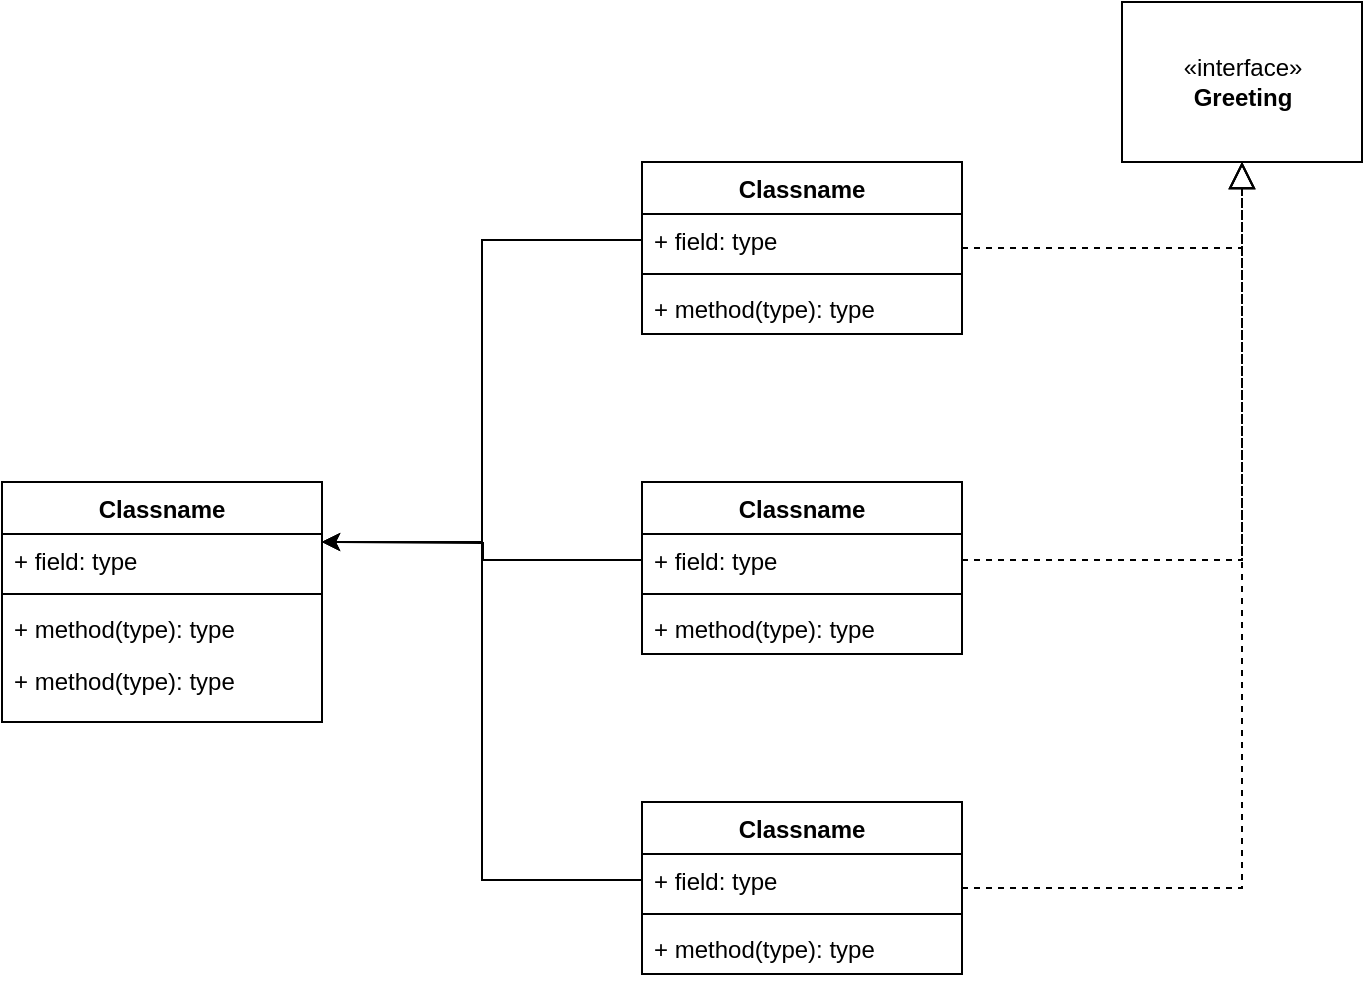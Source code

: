 <mxfile version="16.1.2" type="device"><diagram id="zIKKk0oEcW1nWeBhqP1v" name="Page-1"><mxGraphModel dx="868" dy="553" grid="1" gridSize="10" guides="1" tooltips="1" connect="1" arrows="1" fold="1" page="1" pageScale="1" pageWidth="1169" pageHeight="1654" math="0" shadow="0"><root><mxCell id="0"/><mxCell id="1" parent="0"/><mxCell id="iGrAErIRwOzQShkmySSX-1" value="Classname" style="swimlane;fontStyle=1;align=center;verticalAlign=top;childLayout=stackLayout;horizontal=1;startSize=26;horizontalStack=0;resizeParent=1;resizeParentMax=0;resizeLast=0;collapsible=1;marginBottom=0;" vertex="1" parent="1"><mxGeometry x="160" y="280" width="160" height="120" as="geometry"/></mxCell><mxCell id="iGrAErIRwOzQShkmySSX-2" value="+ field: type" style="text;strokeColor=none;fillColor=none;align=left;verticalAlign=top;spacingLeft=4;spacingRight=4;overflow=hidden;rotatable=0;points=[[0,0.5],[1,0.5]];portConstraint=eastwest;" vertex="1" parent="iGrAErIRwOzQShkmySSX-1"><mxGeometry y="26" width="160" height="26" as="geometry"/></mxCell><mxCell id="iGrAErIRwOzQShkmySSX-3" value="" style="line;strokeWidth=1;fillColor=none;align=left;verticalAlign=middle;spacingTop=-1;spacingLeft=3;spacingRight=3;rotatable=0;labelPosition=right;points=[];portConstraint=eastwest;" vertex="1" parent="iGrAErIRwOzQShkmySSX-1"><mxGeometry y="52" width="160" height="8" as="geometry"/></mxCell><mxCell id="iGrAErIRwOzQShkmySSX-4" value="+ method(type): type" style="text;strokeColor=none;fillColor=none;align=left;verticalAlign=top;spacingLeft=4;spacingRight=4;overflow=hidden;rotatable=0;points=[[0,0.5],[1,0.5]];portConstraint=eastwest;" vertex="1" parent="iGrAErIRwOzQShkmySSX-1"><mxGeometry y="60" width="160" height="26" as="geometry"/></mxCell><mxCell id="iGrAErIRwOzQShkmySSX-23" value="+ method(type): type" style="text;strokeColor=none;fillColor=none;align=left;verticalAlign=top;spacingLeft=4;spacingRight=4;overflow=hidden;rotatable=0;points=[[0,0.5],[1,0.5]];portConstraint=eastwest;" vertex="1" parent="iGrAErIRwOzQShkmySSX-1"><mxGeometry y="86" width="160" height="34" as="geometry"/></mxCell><mxCell id="iGrAErIRwOzQShkmySSX-18" style="edgeStyle=orthogonalEdgeStyle;rounded=0;orthogonalLoop=1;jettySize=auto;html=1;entryX=0.5;entryY=1;entryDx=0;entryDy=0;dashed=1;endArrow=block;endFill=0;endSize=11;" edge="1" parent="1" source="iGrAErIRwOzQShkmySSX-5" target="iGrAErIRwOzQShkmySSX-13"><mxGeometry relative="1" as="geometry"/></mxCell><mxCell id="iGrAErIRwOzQShkmySSX-5" value="Classname" style="swimlane;fontStyle=1;align=center;verticalAlign=top;childLayout=stackLayout;horizontal=1;startSize=26;horizontalStack=0;resizeParent=1;resizeParentMax=0;resizeLast=0;collapsible=1;marginBottom=0;" vertex="1" parent="1"><mxGeometry x="480" y="120" width="160" height="86" as="geometry"/></mxCell><mxCell id="iGrAErIRwOzQShkmySSX-6" value="+ field: type" style="text;strokeColor=none;fillColor=none;align=left;verticalAlign=top;spacingLeft=4;spacingRight=4;overflow=hidden;rotatable=0;points=[[0,0.5],[1,0.5]];portConstraint=eastwest;" vertex="1" parent="iGrAErIRwOzQShkmySSX-5"><mxGeometry y="26" width="160" height="26" as="geometry"/></mxCell><mxCell id="iGrAErIRwOzQShkmySSX-7" value="" style="line;strokeWidth=1;fillColor=none;align=left;verticalAlign=middle;spacingTop=-1;spacingLeft=3;spacingRight=3;rotatable=0;labelPosition=right;points=[];portConstraint=eastwest;" vertex="1" parent="iGrAErIRwOzQShkmySSX-5"><mxGeometry y="52" width="160" height="8" as="geometry"/></mxCell><mxCell id="iGrAErIRwOzQShkmySSX-8" value="+ method(type): type" style="text;strokeColor=none;fillColor=none;align=left;verticalAlign=top;spacingLeft=4;spacingRight=4;overflow=hidden;rotatable=0;points=[[0,0.5],[1,0.5]];portConstraint=eastwest;" vertex="1" parent="iGrAErIRwOzQShkmySSX-5"><mxGeometry y="60" width="160" height="26" as="geometry"/></mxCell><mxCell id="iGrAErIRwOzQShkmySSX-9" value="Classname" style="swimlane;fontStyle=1;align=center;verticalAlign=top;childLayout=stackLayout;horizontal=1;startSize=26;horizontalStack=0;resizeParent=1;resizeParentMax=0;resizeLast=0;collapsible=1;marginBottom=0;" vertex="1" parent="1"><mxGeometry x="480" y="280" width="160" height="86" as="geometry"/></mxCell><mxCell id="iGrAErIRwOzQShkmySSX-10" value="+ field: type" style="text;strokeColor=none;fillColor=none;align=left;verticalAlign=top;spacingLeft=4;spacingRight=4;overflow=hidden;rotatable=0;points=[[0,0.5],[1,0.5]];portConstraint=eastwest;" vertex="1" parent="iGrAErIRwOzQShkmySSX-9"><mxGeometry y="26" width="160" height="26" as="geometry"/></mxCell><mxCell id="iGrAErIRwOzQShkmySSX-11" value="" style="line;strokeWidth=1;fillColor=none;align=left;verticalAlign=middle;spacingTop=-1;spacingLeft=3;spacingRight=3;rotatable=0;labelPosition=right;points=[];portConstraint=eastwest;" vertex="1" parent="iGrAErIRwOzQShkmySSX-9"><mxGeometry y="52" width="160" height="8" as="geometry"/></mxCell><mxCell id="iGrAErIRwOzQShkmySSX-12" value="+ method(type): type" style="text;strokeColor=none;fillColor=none;align=left;verticalAlign=top;spacingLeft=4;spacingRight=4;overflow=hidden;rotatable=0;points=[[0,0.5],[1,0.5]];portConstraint=eastwest;" vertex="1" parent="iGrAErIRwOzQShkmySSX-9"><mxGeometry y="60" width="160" height="26" as="geometry"/></mxCell><mxCell id="iGrAErIRwOzQShkmySSX-13" value="«interface»&lt;br&gt;&lt;b&gt;Greeting&lt;/b&gt;" style="html=1;" vertex="1" parent="1"><mxGeometry x="720" y="40" width="120" height="80" as="geometry"/></mxCell><mxCell id="iGrAErIRwOzQShkmySSX-22" style="edgeStyle=orthogonalEdgeStyle;rounded=0;orthogonalLoop=1;jettySize=auto;html=1;dashed=1;endArrow=block;endFill=0;endSize=11;" edge="1" parent="1" source="iGrAErIRwOzQShkmySSX-14" target="iGrAErIRwOzQShkmySSX-13"><mxGeometry relative="1" as="geometry"/></mxCell><mxCell id="iGrAErIRwOzQShkmySSX-14" value="Classname" style="swimlane;fontStyle=1;align=center;verticalAlign=top;childLayout=stackLayout;horizontal=1;startSize=26;horizontalStack=0;resizeParent=1;resizeParentMax=0;resizeLast=0;collapsible=1;marginBottom=0;" vertex="1" parent="1"><mxGeometry x="480" y="440" width="160" height="86" as="geometry"/></mxCell><mxCell id="iGrAErIRwOzQShkmySSX-15" value="+ field: type" style="text;strokeColor=none;fillColor=none;align=left;verticalAlign=top;spacingLeft=4;spacingRight=4;overflow=hidden;rotatable=0;points=[[0,0.5],[1,0.5]];portConstraint=eastwest;" vertex="1" parent="iGrAErIRwOzQShkmySSX-14"><mxGeometry y="26" width="160" height="26" as="geometry"/></mxCell><mxCell id="iGrAErIRwOzQShkmySSX-16" value="" style="line;strokeWidth=1;fillColor=none;align=left;verticalAlign=middle;spacingTop=-1;spacingLeft=3;spacingRight=3;rotatable=0;labelPosition=right;points=[];portConstraint=eastwest;" vertex="1" parent="iGrAErIRwOzQShkmySSX-14"><mxGeometry y="52" width="160" height="8" as="geometry"/></mxCell><mxCell id="iGrAErIRwOzQShkmySSX-17" value="+ method(type): type" style="text;strokeColor=none;fillColor=none;align=left;verticalAlign=top;spacingLeft=4;spacingRight=4;overflow=hidden;rotatable=0;points=[[0,0.5],[1,0.5]];portConstraint=eastwest;" vertex="1" parent="iGrAErIRwOzQShkmySSX-14"><mxGeometry y="60" width="160" height="26" as="geometry"/></mxCell><mxCell id="iGrAErIRwOzQShkmySSX-21" style="edgeStyle=orthogonalEdgeStyle;rounded=0;orthogonalLoop=1;jettySize=auto;html=1;dashed=1;endArrow=block;endFill=0;endSize=11;" edge="1" parent="1" source="iGrAErIRwOzQShkmySSX-10" target="iGrAErIRwOzQShkmySSX-13"><mxGeometry relative="1" as="geometry"/></mxCell><mxCell id="iGrAErIRwOzQShkmySSX-24" style="edgeStyle=orthogonalEdgeStyle;rounded=0;orthogonalLoop=1;jettySize=auto;html=1;entryX=1;entryY=0.25;entryDx=0;entryDy=0;" edge="1" parent="1" source="iGrAErIRwOzQShkmySSX-6" target="iGrAErIRwOzQShkmySSX-1"><mxGeometry relative="1" as="geometry"/></mxCell><mxCell id="iGrAErIRwOzQShkmySSX-25" style="edgeStyle=orthogonalEdgeStyle;rounded=0;orthogonalLoop=1;jettySize=auto;html=1;" edge="1" parent="1" source="iGrAErIRwOzQShkmySSX-10"><mxGeometry relative="1" as="geometry"><mxPoint x="320" y="310" as="targetPoint"/></mxGeometry></mxCell><mxCell id="iGrAErIRwOzQShkmySSX-26" style="edgeStyle=orthogonalEdgeStyle;rounded=0;orthogonalLoop=1;jettySize=auto;html=1;entryX=1;entryY=0.25;entryDx=0;entryDy=0;" edge="1" parent="1" source="iGrAErIRwOzQShkmySSX-15" target="iGrAErIRwOzQShkmySSX-1"><mxGeometry relative="1" as="geometry"/></mxCell></root></mxGraphModel></diagram></mxfile>